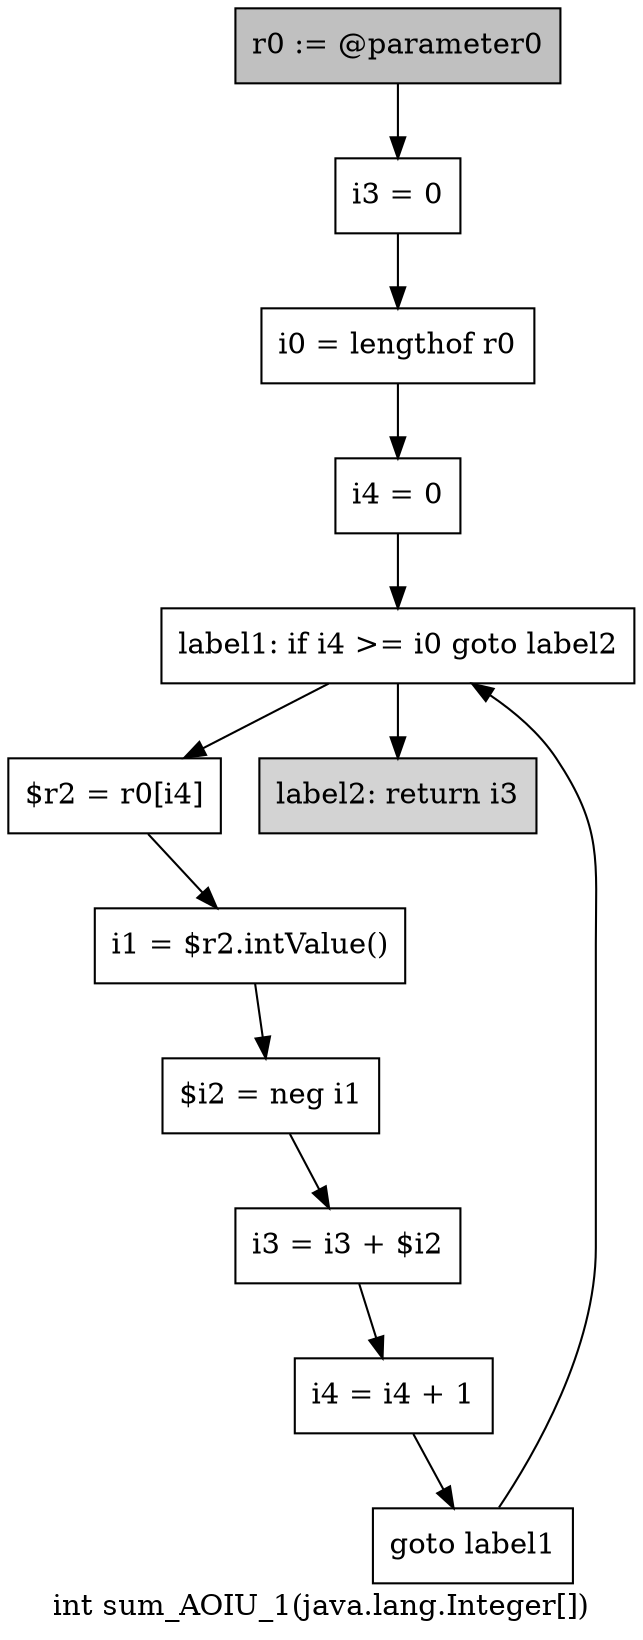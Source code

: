 digraph "int sum_AOIU_1(java.lang.Integer[])" {
    label="int sum_AOIU_1(java.lang.Integer[])";
    node [shape=box];
    "0" [style=filled,fillcolor=gray,label="r0 := @parameter0",];
    "1" [label="i3 = 0",];
    "0"->"1";
    "2" [label="i0 = lengthof r0",];
    "1"->"2";
    "3" [label="i4 = 0",];
    "2"->"3";
    "4" [label="label1: if i4 >= i0 goto label2",];
    "3"->"4";
    "5" [label="$r2 = r0[i4]",];
    "4"->"5";
    "11" [style=filled,fillcolor=lightgray,label="label2: return i3",];
    "4"->"11";
    "6" [label="i1 = $r2.intValue()",];
    "5"->"6";
    "7" [label="$i2 = neg i1",];
    "6"->"7";
    "8" [label="i3 = i3 + $i2",];
    "7"->"8";
    "9" [label="i4 = i4 + 1",];
    "8"->"9";
    "10" [label="goto label1",];
    "9"->"10";
    "10"->"4";
}
